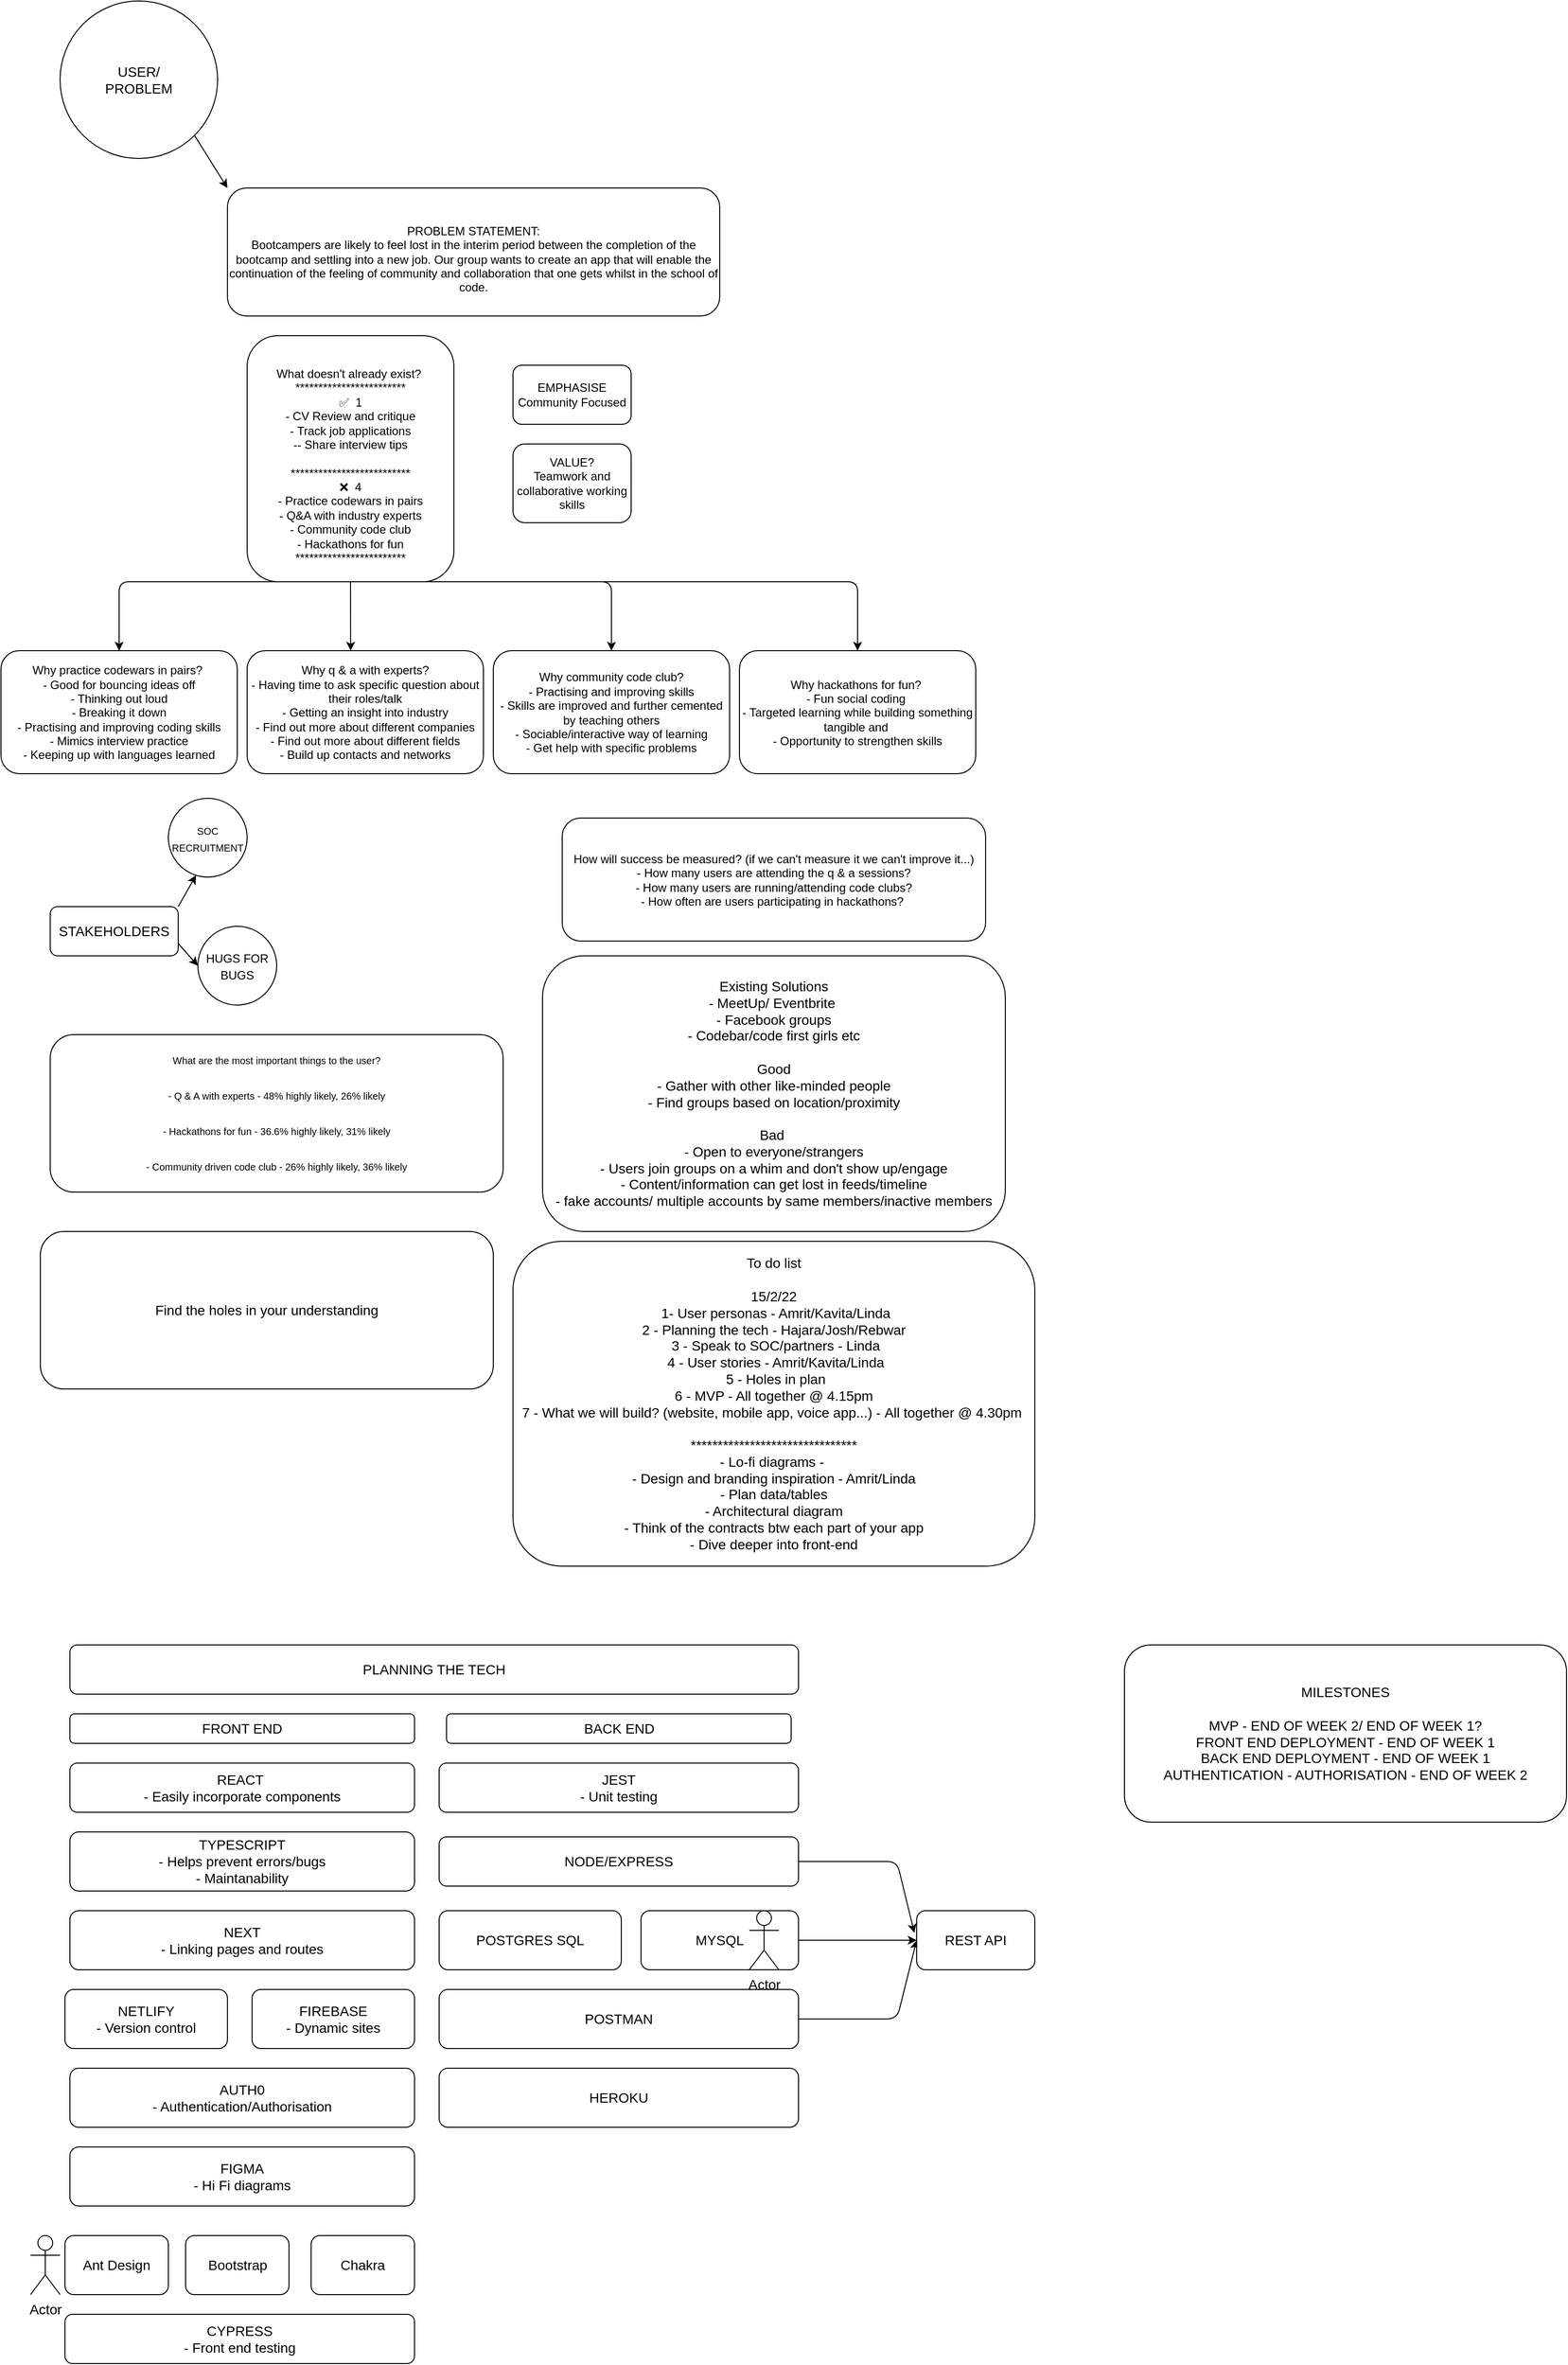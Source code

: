 <mxfile>
    <diagram id="tE0pKnJeG2X2ftlu6iPr" name="Page-1">
        <mxGraphModel dx="2199" dy="1948" grid="1" gridSize="10" guides="1" tooltips="1" connect="1" arrows="1" fold="1" page="1" pageScale="1" pageWidth="827" pageHeight="1169" math="0" shadow="0">
            <root>
                <mxCell id="0"/>
                <mxCell id="1" parent="0"/>
                <mxCell id="20" style="edgeStyle=none;html=1;exitX=1;exitY=1;exitDx=0;exitDy=0;entryX=0;entryY=0;entryDx=0;entryDy=0;fontSize=14;" edge="1" parent="1" source="3" target="8">
                    <mxGeometry relative="1" as="geometry"/>
                </mxCell>
                <mxCell id="3" value="&lt;font style=&quot;font-size: 14px&quot;&gt;USER/&lt;br&gt;PROBLEM&lt;/font&gt;" style="ellipse;whiteSpace=wrap;html=1;aspect=fixed;" vertex="1" parent="1">
                    <mxGeometry x="40" y="-70" width="160" height="160" as="geometry"/>
                </mxCell>
                <mxCell id="22" style="edgeStyle=none;html=1;exitX=0.75;exitY=1;exitDx=0;exitDy=0;entryX=0.5;entryY=0;entryDx=0;entryDy=0;fontSize=14;" edge="1" parent="1" source="5" target="19">
                    <mxGeometry relative="1" as="geometry">
                        <Array as="points">
                            <mxPoint x="850" y="520"/>
                        </Array>
                    </mxGeometry>
                </mxCell>
                <mxCell id="24" style="edgeStyle=none;html=1;exitX=0.5;exitY=1;exitDx=0;exitDy=0;entryX=0.438;entryY=0;entryDx=0;entryDy=0;entryPerimeter=0;fontSize=14;" edge="1" parent="1" source="5" target="17">
                    <mxGeometry relative="1" as="geometry"/>
                </mxCell>
                <mxCell id="25" style="edgeStyle=none;html=1;exitX=0.75;exitY=1;exitDx=0;exitDy=0;entryX=0.5;entryY=0;entryDx=0;entryDy=0;fontSize=14;" edge="1" parent="1" source="5" target="18">
                    <mxGeometry relative="1" as="geometry">
                        <Array as="points">
                            <mxPoint x="600" y="520"/>
                        </Array>
                    </mxGeometry>
                </mxCell>
                <mxCell id="26" style="edgeStyle=none;html=1;exitX=0.25;exitY=1;exitDx=0;exitDy=0;entryX=0.5;entryY=0;entryDx=0;entryDy=0;fontSize=14;" edge="1" parent="1" source="5" target="16">
                    <mxGeometry relative="1" as="geometry">
                        <Array as="points">
                            <mxPoint x="100" y="520"/>
                        </Array>
                    </mxGeometry>
                </mxCell>
                <mxCell id="5" value="&lt;br&gt;What doesn't already exist?&amp;nbsp;&lt;br&gt;************************&lt;br&gt;✅&amp;nbsp; 1&lt;br&gt;- CV Review and critique&lt;br&gt;- Track job applications&lt;br&gt;-- Share interview tips&lt;br&gt;&lt;br&gt;**************************&lt;br&gt;❌&amp;nbsp; 4&lt;br&gt;- Practice codewars in pairs&lt;br&gt;- Q&amp;amp;A with industry experts&lt;br&gt;- Community code club&lt;br&gt;- Hackathons for fun&lt;br&gt;************************" style="rounded=1;whiteSpace=wrap;html=1;" vertex="1" parent="1">
                    <mxGeometry x="230" y="270" width="210" height="250" as="geometry"/>
                </mxCell>
                <mxCell id="6" value="EMPHASISE&lt;br&gt;Community Focused" style="rounded=1;whiteSpace=wrap;html=1;" vertex="1" parent="1">
                    <mxGeometry x="500" y="300" width="120" height="60" as="geometry"/>
                </mxCell>
                <mxCell id="7" value="VALUE?&lt;br&gt;Teamwork and collaborative working skills" style="rounded=1;whiteSpace=wrap;html=1;" vertex="1" parent="1">
                    <mxGeometry x="500" y="380" width="120" height="80" as="geometry"/>
                </mxCell>
                <mxCell id="8" value="&lt;br&gt;&lt;span&gt;PROBLEM STATEMENT:&lt;/span&gt;&lt;br&gt;Bootcampers are likely to feel lost in the interim period between the completion of the bootcamp and settling into a new job. Our group wants to create an app that will enable the continuation of the feeling of community and collaboration that one gets whilst in the school of code." style="rounded=1;whiteSpace=wrap;html=1;" vertex="1" parent="1">
                    <mxGeometry x="210" y="120" width="500" height="130" as="geometry"/>
                </mxCell>
                <mxCell id="16" value="Why practice codewars in pairs?&amp;nbsp;&lt;br&gt;- Good for bouncing ideas off&lt;br&gt;- Thinking out loud&lt;br&gt;- Breaking it down&lt;br&gt;- Practising and improving coding skills&lt;br&gt;- Mimics interview practice&lt;br&gt;- Keeping up with languages learned" style="rounded=1;whiteSpace=wrap;html=1;" vertex="1" parent="1">
                    <mxGeometry x="-20" y="590" width="240" height="125" as="geometry"/>
                </mxCell>
                <mxCell id="17" value="Why q &amp;amp; a with experts?&lt;br&gt;- Having time to ask specific question about their roles/talk&lt;br&gt;- Getting an insight into industry&lt;br&gt;- Find out more about different companies&lt;br&gt;- Find out more about different fields&lt;br&gt;- Build up contacts and networks" style="rounded=1;whiteSpace=wrap;html=1;" vertex="1" parent="1">
                    <mxGeometry x="230" y="590" width="240" height="125" as="geometry"/>
                </mxCell>
                <mxCell id="18" value="Why community code club?&lt;br&gt;- Practising and improving skills&lt;br&gt;- Skills are improved and further cemented by teaching others&lt;br&gt;- Sociable/interactive way of learning&lt;br&gt;- Get help with specific problems" style="rounded=1;whiteSpace=wrap;html=1;" vertex="1" parent="1">
                    <mxGeometry x="480" y="590" width="240" height="125" as="geometry"/>
                </mxCell>
                <mxCell id="19" value="Why hackathons for fun?&amp;nbsp;&lt;br&gt;- Fun social coding&amp;nbsp;&lt;br&gt;- Targeted learning while building something tangible and&amp;nbsp;&lt;br&gt;- Opportunity to strengthen skills" style="rounded=1;whiteSpace=wrap;html=1;" vertex="1" parent="1">
                    <mxGeometry x="730" y="590" width="240" height="125" as="geometry"/>
                </mxCell>
                <mxCell id="31" style="edgeStyle=none;html=1;exitX=1;exitY=0;exitDx=0;exitDy=0;entryX=0.351;entryY=0.977;entryDx=0;entryDy=0;entryPerimeter=0;fontSize=14;" edge="1" parent="1" source="27" target="28">
                    <mxGeometry relative="1" as="geometry"/>
                </mxCell>
                <mxCell id="32" style="edgeStyle=none;html=1;exitX=1;exitY=0.75;exitDx=0;exitDy=0;entryX=0;entryY=0.5;entryDx=0;entryDy=0;fontSize=14;" edge="1" parent="1" source="27" target="29">
                    <mxGeometry relative="1" as="geometry"/>
                </mxCell>
                <mxCell id="27" value="STAKEHOLDERS" style="rounded=1;whiteSpace=wrap;html=1;fontSize=14;" vertex="1" parent="1">
                    <mxGeometry x="30" y="850" width="130" height="50" as="geometry"/>
                </mxCell>
                <mxCell id="28" value="&lt;font style=&quot;font-size: 10px&quot;&gt;SOC RECRUITMENT&lt;/font&gt;" style="ellipse;whiteSpace=wrap;html=1;aspect=fixed;fontSize=14;" vertex="1" parent="1">
                    <mxGeometry x="150" y="740" width="80" height="80" as="geometry"/>
                </mxCell>
                <mxCell id="29" value="&lt;font style=&quot;font-size: 12px&quot;&gt;HUGS FOR BUGS&lt;/font&gt;" style="ellipse;whiteSpace=wrap;html=1;aspect=fixed;fontSize=14;" vertex="1" parent="1">
                    <mxGeometry x="180" y="870" width="80" height="80" as="geometry"/>
                </mxCell>
                <mxCell id="34" value="How will success be measured? (if we can't measure it we can't improve it...)&lt;br&gt;- How many users are attending the q &amp;amp; a sessions?&lt;br&gt;- How many users are running/attending code clubs?&lt;br&gt;- How often are users participating in hackathons?&amp;nbsp;" style="rounded=1;whiteSpace=wrap;html=1;" vertex="1" parent="1">
                    <mxGeometry x="550" y="760" width="430" height="125" as="geometry"/>
                </mxCell>
                <mxCell id="35" value="Existing Solutions&lt;br&gt;- MeetUp/ Eventbrite&amp;nbsp;&lt;br&gt;- Facebook groups&lt;br&gt;- Codebar/code first girls etc&lt;br&gt;&lt;br&gt;Good&lt;br&gt;- Gather with other like-minded people&lt;br&gt;- Find groups based on location/proximity&lt;br&gt;&lt;br&gt;Bad&amp;nbsp;&lt;br&gt;- Open to everyone/strangers&lt;br&gt;- Users join groups on a whim and don't show up/engage&lt;br&gt;- Content/information can get lost in feeds/timeline&lt;br&gt;- fake accounts/ multiple accounts by same members/inactive members" style="rounded=1;whiteSpace=wrap;html=1;fontSize=14;" vertex="1" parent="1">
                    <mxGeometry x="530" y="900" width="470" height="280" as="geometry"/>
                </mxCell>
                <mxCell id="37" value="What are the most important things to the user?&lt;br&gt;&amp;nbsp;&lt;br&gt;&lt;br&gt;- Q &amp;amp; A with experts - 48% highly likely, 26% likely&lt;br&gt;&lt;br&gt;&lt;br&gt;- Hackathons for fun - 36.6% highly likely, 31% likely&lt;br&gt;&lt;br&gt;&lt;br&gt;- Community driven code club - 26% highly likely, 36% likely" style="rounded=1;whiteSpace=wrap;html=1;fontSize=10;" vertex="1" parent="1">
                    <mxGeometry x="30" y="980" width="460" height="160" as="geometry"/>
                </mxCell>
                <mxCell id="38" value="&lt;font style=&quot;font-size: 14px&quot;&gt;Find the holes in your understanding&lt;/font&gt;" style="rounded=1;whiteSpace=wrap;html=1;fontSize=10;" vertex="1" parent="1">
                    <mxGeometry x="20" y="1180" width="460" height="160" as="geometry"/>
                </mxCell>
                <mxCell id="39" value="To do list&lt;br&gt;&lt;br&gt;15/2/22&lt;br&gt;&amp;nbsp;1- User personas - Amrit/Kavita/Linda&lt;br&gt;2 - Planning the tech - Hajara/Josh/Rebwar&lt;br&gt;&amp;nbsp;3 - Speak to SOC/partners - Linda&lt;br&gt;&amp;nbsp;4 - User stories - Amrit/Kavita/Linda&lt;br&gt;&amp;nbsp;5 - Holes in plan&lt;br&gt;6 - MVP - All together @ 4.15pm&lt;br&gt;7 - What we will build? (website, mobile app, voice app...) -&amp;nbsp;All together @ 4.30pm&amp;nbsp;&lt;br&gt;&amp;nbsp;&lt;br&gt;*******************************&lt;br&gt;- Lo-fi diagrams -&amp;nbsp;&lt;br&gt;- Design and branding inspiration - Amrit/Linda&lt;br&gt;- Plan data/tables&lt;br&gt;- Architectural diagram&lt;br&gt;- Think of the contracts btw each part of your app&lt;br&gt;- Dive deeper into front-end" style="rounded=1;whiteSpace=wrap;html=1;fontSize=14;" vertex="1" parent="1">
                    <mxGeometry x="500" y="1190" width="530" height="330" as="geometry"/>
                </mxCell>
                <mxCell id="40" value="PLANNING THE TECH" style="rounded=1;whiteSpace=wrap;html=1;fontSize=14;" vertex="1" parent="1">
                    <mxGeometry x="50" y="1600" width="740" height="50" as="geometry"/>
                </mxCell>
                <mxCell id="41" value="FRONT END" style="rounded=1;whiteSpace=wrap;html=1;fontSize=14;" vertex="1" parent="1">
                    <mxGeometry x="50" y="1670" width="350" height="30" as="geometry"/>
                </mxCell>
                <mxCell id="42" value="BACK END" style="rounded=1;whiteSpace=wrap;html=1;fontSize=14;" vertex="1" parent="1">
                    <mxGeometry x="432.5" y="1670" width="350" height="30" as="geometry"/>
                </mxCell>
                <mxCell id="43" value="REACT&amp;nbsp;&lt;br&gt;- Easily incorporate components" style="rounded=1;whiteSpace=wrap;html=1;fontSize=14;" vertex="1" parent="1">
                    <mxGeometry x="50" y="1720" width="350" height="50" as="geometry"/>
                </mxCell>
                <mxCell id="44" value="TYPESCRIPT&lt;br&gt;- Helps prevent errors/bugs&lt;br&gt;- Maintanability" style="rounded=1;whiteSpace=wrap;html=1;fontSize=14;" vertex="1" parent="1">
                    <mxGeometry x="50" y="1790" width="350" height="60" as="geometry"/>
                </mxCell>
                <mxCell id="45" value="NEXT&lt;br&gt;- Linking pages and routes" style="rounded=1;whiteSpace=wrap;html=1;fontSize=14;" vertex="1" parent="1">
                    <mxGeometry x="50" y="1870" width="350" height="60" as="geometry"/>
                </mxCell>
                <mxCell id="46" value="NETLIFY&lt;br&gt;- Version control" style="rounded=1;whiteSpace=wrap;html=1;fontSize=14;" vertex="1" parent="1">
                    <mxGeometry x="45" y="1950" width="165" height="60" as="geometry"/>
                </mxCell>
                <mxCell id="47" value="FIREBASE&lt;br&gt;- Dynamic sites" style="rounded=1;whiteSpace=wrap;html=1;fontSize=14;" vertex="1" parent="1">
                    <mxGeometry x="235" y="1950" width="165" height="60" as="geometry"/>
                </mxCell>
                <mxCell id="48" value="AUTH0&lt;br&gt;- Authentication/Authorisation" style="rounded=1;whiteSpace=wrap;html=1;fontSize=14;" vertex="1" parent="1">
                    <mxGeometry x="50" y="2030" width="350" height="60" as="geometry"/>
                </mxCell>
                <mxCell id="49" value="FIGMA&lt;br&gt;- Hi Fi diagrams" style="rounded=1;whiteSpace=wrap;html=1;fontSize=14;" vertex="1" parent="1">
                    <mxGeometry x="50" y="2110" width="350" height="60" as="geometry"/>
                </mxCell>
                <mxCell id="50" value="Ant Design" style="rounded=1;whiteSpace=wrap;html=1;fontSize=14;" vertex="1" parent="1">
                    <mxGeometry x="45" y="2200" width="105" height="60" as="geometry"/>
                </mxCell>
                <mxCell id="52" value="Bootstrap" style="rounded=1;whiteSpace=wrap;html=1;fontSize=14;" vertex="1" parent="1">
                    <mxGeometry x="167.5" y="2200" width="105" height="60" as="geometry"/>
                </mxCell>
                <mxCell id="53" value="Chakra" style="rounded=1;whiteSpace=wrap;html=1;fontSize=14;" vertex="1" parent="1">
                    <mxGeometry x="295" y="2200" width="105" height="60" as="geometry"/>
                </mxCell>
                <mxCell id="54" value="JEST&lt;br&gt;- Unit testing" style="rounded=1;whiteSpace=wrap;html=1;fontSize=14;" vertex="1" parent="1">
                    <mxGeometry x="425" y="1720" width="365" height="50" as="geometry"/>
                </mxCell>
                <mxCell id="55" value="CYPRESS&lt;br&gt;- Front end testing" style="rounded=1;whiteSpace=wrap;html=1;fontSize=14;" vertex="1" parent="1">
                    <mxGeometry x="45" y="2280" width="355" height="50" as="geometry"/>
                </mxCell>
                <mxCell id="64" style="edgeStyle=none;html=1;exitX=1;exitY=0.5;exitDx=0;exitDy=0;fontSize=14;entryX=-0.02;entryY=0.375;entryDx=0;entryDy=0;entryPerimeter=0;" edge="1" parent="1" source="56" target="61">
                    <mxGeometry relative="1" as="geometry">
                        <mxPoint x="890" y="1900" as="targetPoint"/>
                        <Array as="points">
                            <mxPoint x="890" y="1820"/>
                        </Array>
                    </mxGeometry>
                </mxCell>
                <mxCell id="56" value="NODE/EXPRESS" style="rounded=1;whiteSpace=wrap;html=1;fontSize=14;" vertex="1" parent="1">
                    <mxGeometry x="425" y="1795" width="365" height="50" as="geometry"/>
                </mxCell>
                <mxCell id="57" value="POSTGRES SQL" style="rounded=1;whiteSpace=wrap;html=1;fontSize=14;" vertex="1" parent="1">
                    <mxGeometry x="425" y="1870" width="185" height="60" as="geometry"/>
                </mxCell>
                <mxCell id="65" style="edgeStyle=none;html=1;exitX=1;exitY=0.5;exitDx=0;exitDy=0;fontSize=14;entryX=0;entryY=0.5;entryDx=0;entryDy=0;" edge="1" parent="1" source="58" target="61">
                    <mxGeometry relative="1" as="geometry">
                        <mxPoint x="890" y="1900" as="targetPoint"/>
                    </mxGeometry>
                </mxCell>
                <mxCell id="58" value="MYSQL" style="rounded=1;whiteSpace=wrap;html=1;fontSize=14;" vertex="1" parent="1">
                    <mxGeometry x="630" y="1870" width="160" height="60" as="geometry"/>
                </mxCell>
                <mxCell id="67" style="edgeStyle=none;html=1;exitX=1;exitY=0.5;exitDx=0;exitDy=0;fontSize=14;" edge="1" parent="1" source="59">
                    <mxGeometry relative="1" as="geometry">
                        <mxPoint x="910" y="1900" as="targetPoint"/>
                        <Array as="points">
                            <mxPoint x="890" y="1980"/>
                        </Array>
                    </mxGeometry>
                </mxCell>
                <mxCell id="59" value="POSTMAN" style="rounded=1;whiteSpace=wrap;html=1;fontSize=14;" vertex="1" parent="1">
                    <mxGeometry x="425" y="1950" width="365" height="60" as="geometry"/>
                </mxCell>
                <mxCell id="60" value="HEROKU" style="rounded=1;whiteSpace=wrap;html=1;fontSize=14;" vertex="1" parent="1">
                    <mxGeometry x="425" y="2030" width="365" height="60" as="geometry"/>
                </mxCell>
                <mxCell id="61" value="REST API" style="rounded=1;whiteSpace=wrap;html=1;fontSize=14;" vertex="1" parent="1">
                    <mxGeometry x="910" y="1870" width="120" height="60" as="geometry"/>
                </mxCell>
                <mxCell id="70" value="Actor" style="shape=umlActor;verticalLabelPosition=bottom;verticalAlign=top;html=1;outlineConnect=0;fontSize=14;" vertex="1" parent="1">
                    <mxGeometry x="10" y="2200" width="30" height="60" as="geometry"/>
                </mxCell>
                <mxCell id="72" value="Actor" style="shape=umlActor;verticalLabelPosition=bottom;verticalAlign=top;html=1;outlineConnect=0;fontSize=14;" vertex="1" parent="1">
                    <mxGeometry x="740" y="1870" width="30" height="60" as="geometry"/>
                </mxCell>
                <mxCell id="76" value="MILESTONES&lt;br&gt;&lt;br&gt;MVP - END OF WEEK 2/ END OF WEEK 1?&lt;br&gt;&amp;nbsp;FRONT END DEPLOYMENT - END OF WEEK 1&amp;nbsp;&lt;br&gt;BACK END DEPLOYMENT - END OF WEEK 1&lt;br&gt;AUTHENTICATION - AUTHORISATION - END OF WEEK 2" style="rounded=1;whiteSpace=wrap;html=1;fontSize=14;" vertex="1" parent="1">
                    <mxGeometry x="1121" y="1600" width="449" height="180" as="geometry"/>
                </mxCell>
            </root>
        </mxGraphModel>
    </diagram>
</mxfile>
